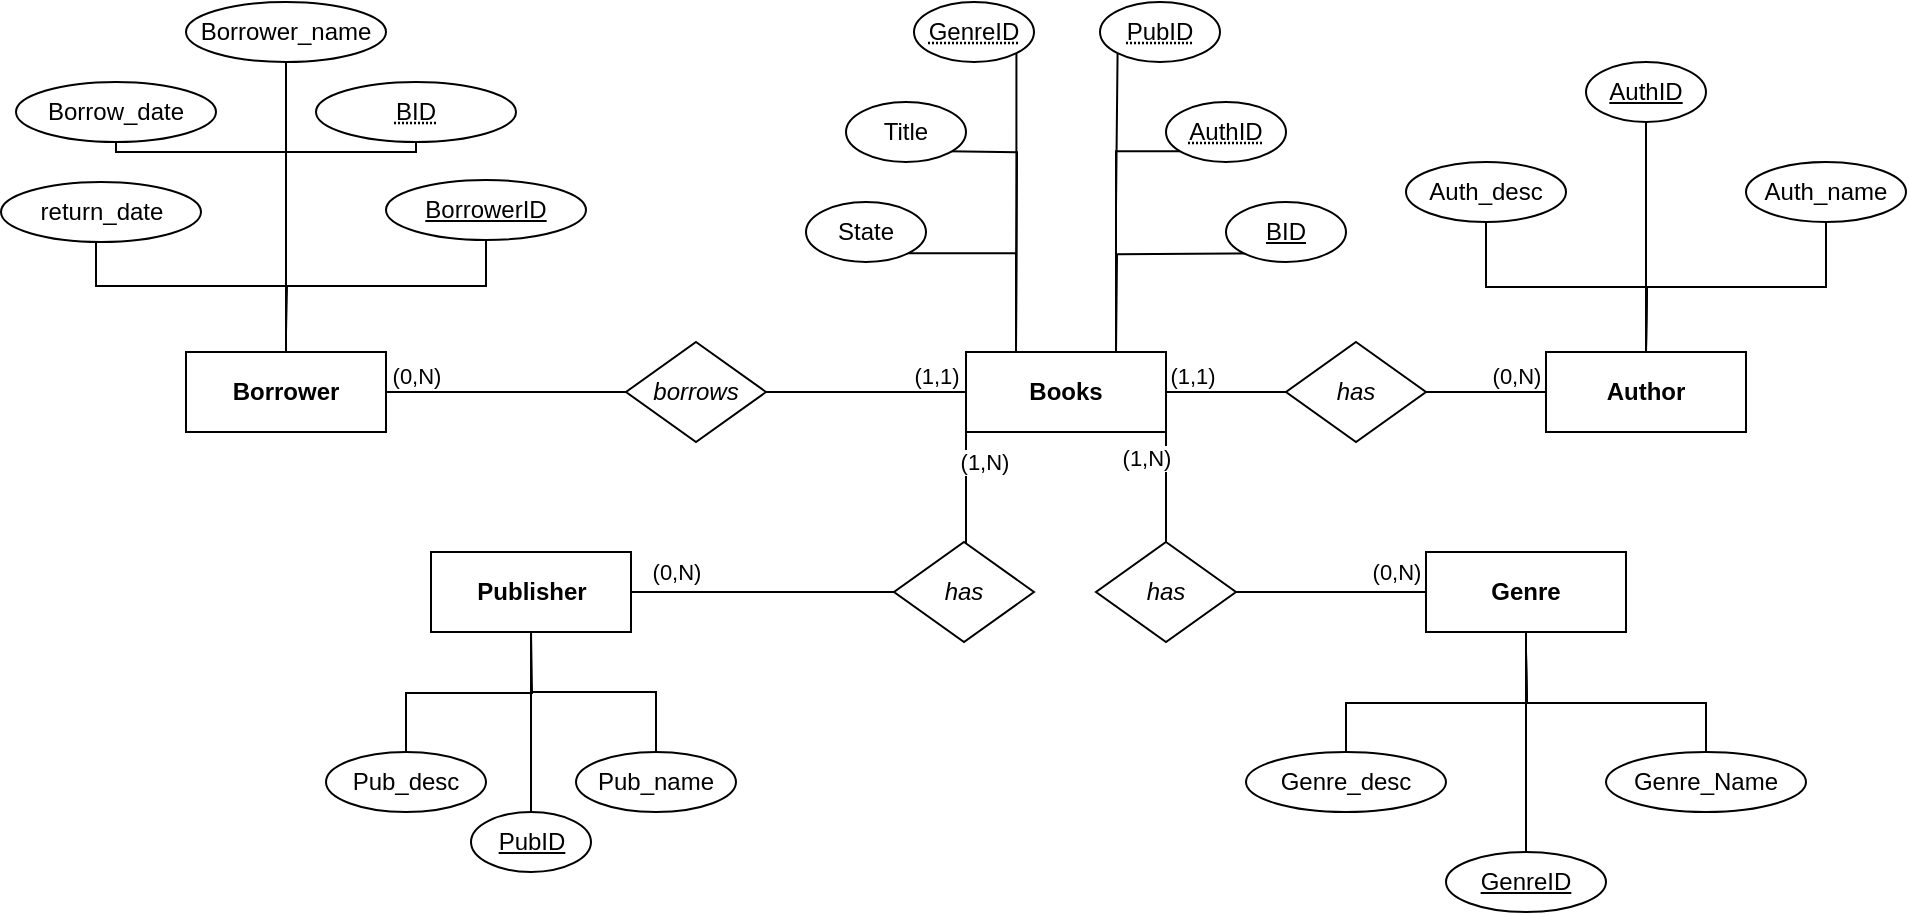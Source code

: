 <mxfile version="27.0.5">
  <diagram name="Library ER Diagram" id="0">
    <mxGraphModel dx="1050" dy="616" grid="1" gridSize="10" guides="1" tooltips="1" connect="1" arrows="1" fold="1" page="1" pageScale="1" pageWidth="827" pageHeight="1169" math="0" shadow="0">
      <root>
        <mxCell id="0" />
        <mxCell id="1" parent="0" />
        <mxCell id="bm0JVvK6EpvN9nNjKhsv-59" style="edgeStyle=orthogonalEdgeStyle;shape=connector;rounded=0;orthogonalLoop=1;jettySize=auto;html=1;exitX=1;exitY=0.5;exitDx=0;exitDy=0;entryX=0;entryY=0.5;entryDx=0;entryDy=0;strokeColor=default;align=center;verticalAlign=middle;fontFamily=Helvetica;fontSize=11;fontColor=default;labelBackgroundColor=default;startFill=0;endArrow=none;" parent="1" source="2" target="bm0JVvK6EpvN9nNjKhsv-27" edge="1">
          <mxGeometry relative="1" as="geometry" />
        </mxCell>
        <mxCell id="2" value="&lt;b&gt;Borrower&lt;/b&gt;" style="shape=rectangle;whiteSpace=wrap;html=1;" parent="1" vertex="1">
          <mxGeometry x="210" y="210" width="100" height="40" as="geometry" />
        </mxCell>
        <mxCell id="bm0JVvK6EpvN9nNjKhsv-40" style="edgeStyle=orthogonalEdgeStyle;shape=connector;rounded=0;orthogonalLoop=1;jettySize=auto;html=1;exitX=0.5;exitY=1;exitDx=0;exitDy=0;strokeColor=default;align=center;verticalAlign=middle;fontFamily=Helvetica;fontSize=11;fontColor=default;labelBackgroundColor=default;startFill=0;endArrow=none;" parent="1" source="3" edge="1">
          <mxGeometry relative="1" as="geometry">
            <mxPoint x="260" y="200" as="targetPoint" />
          </mxGeometry>
        </mxCell>
        <mxCell id="3" value="&lt;u&gt;BorrowerID&lt;/u&gt;" style="ellipse;whiteSpace=wrap;html=1;" parent="1" vertex="1">
          <mxGeometry x="310" y="124" width="100" height="30" as="geometry" />
        </mxCell>
        <mxCell id="bm0JVvK6EpvN9nNjKhsv-38" style="edgeStyle=orthogonalEdgeStyle;rounded=0;orthogonalLoop=1;jettySize=auto;html=1;exitDx=0;exitDy=0;endArrow=none;startFill=0;" parent="1" source="4" target="2" edge="1">
          <mxGeometry relative="1" as="geometry" />
        </mxCell>
        <mxCell id="4" value="Borrower_name" style="ellipse;whiteSpace=wrap;html=1;" parent="1" vertex="1">
          <mxGeometry x="210" y="35" width="100" height="30" as="geometry" />
        </mxCell>
        <mxCell id="bm0JVvK6EpvN9nNjKhsv-41" style="edgeStyle=orthogonalEdgeStyle;shape=connector;rounded=0;orthogonalLoop=1;jettySize=auto;html=1;exitX=0.5;exitY=1;exitDx=0;exitDy=0;strokeColor=default;align=center;verticalAlign=middle;fontFamily=Helvetica;fontSize=11;fontColor=default;labelBackgroundColor=default;startFill=0;endArrow=none;" parent="1" source="5" target="2" edge="1">
          <mxGeometry relative="1" as="geometry">
            <Array as="points">
              <mxPoint x="175" y="110" />
              <mxPoint x="260" y="110" />
            </Array>
          </mxGeometry>
        </mxCell>
        <mxCell id="5" value="Borrow_date" style="ellipse;whiteSpace=wrap;html=1;" parent="1" vertex="1">
          <mxGeometry x="125" y="75" width="100" height="30" as="geometry" />
        </mxCell>
        <mxCell id="bm0JVvK6EpvN9nNjKhsv-42" style="edgeStyle=orthogonalEdgeStyle;shape=connector;rounded=0;orthogonalLoop=1;jettySize=auto;html=1;exitX=0.5;exitY=1;exitDx=0;exitDy=0;strokeColor=default;align=center;verticalAlign=middle;fontFamily=Helvetica;fontSize=11;fontColor=default;labelBackgroundColor=default;startFill=0;endArrow=none;" parent="1" edge="1">
          <mxGeometry relative="1" as="geometry">
            <mxPoint x="165" y="152" as="sourcePoint" />
            <mxPoint x="260" y="207" as="targetPoint" />
            <Array as="points">
              <mxPoint x="165" y="177" />
              <mxPoint x="260" y="177" />
            </Array>
          </mxGeometry>
        </mxCell>
        <mxCell id="6" value="return_date" style="ellipse;whiteSpace=wrap;html=1;" parent="1" vertex="1">
          <mxGeometry x="117.5" y="125" width="100" height="30" as="geometry" />
        </mxCell>
        <mxCell id="bm0JVvK6EpvN9nNjKhsv-43" style="edgeStyle=orthogonalEdgeStyle;shape=connector;rounded=0;orthogonalLoop=1;jettySize=auto;html=1;exitX=0.75;exitY=0;exitDx=0;exitDy=0;entryX=0;entryY=1;entryDx=0;entryDy=0;strokeColor=default;align=center;verticalAlign=middle;fontFamily=Helvetica;fontSize=11;fontColor=default;labelBackgroundColor=default;startFill=0;endArrow=none;" parent="1" source="7" target="13" edge="1">
          <mxGeometry relative="1" as="geometry" />
        </mxCell>
        <mxCell id="bm0JVvK6EpvN9nNjKhsv-61" style="edgeStyle=orthogonalEdgeStyle;shape=connector;rounded=0;orthogonalLoop=1;jettySize=auto;html=1;exitX=1;exitY=0.5;exitDx=0;exitDy=0;entryX=0;entryY=0.5;entryDx=0;entryDy=0;strokeColor=default;align=center;verticalAlign=middle;fontFamily=Helvetica;fontSize=11;fontColor=default;labelBackgroundColor=default;startFill=0;endArrow=none;" parent="1" source="7" target="bm0JVvK6EpvN9nNjKhsv-28" edge="1">
          <mxGeometry relative="1" as="geometry" />
        </mxCell>
        <mxCell id="bm0JVvK6EpvN9nNjKhsv-64" style="edgeStyle=orthogonalEdgeStyle;shape=connector;rounded=0;orthogonalLoop=1;jettySize=auto;html=1;exitX=1;exitY=1;exitDx=0;exitDy=0;strokeColor=default;align=center;verticalAlign=middle;fontFamily=Helvetica;fontSize=11;fontColor=default;labelBackgroundColor=default;startFill=0;endArrow=none;" parent="1" source="7" target="bm0JVvK6EpvN9nNjKhsv-30" edge="1">
          <mxGeometry relative="1" as="geometry" />
        </mxCell>
        <mxCell id="bm0JVvK6EpvN9nNjKhsv-69" style="edgeStyle=orthogonalEdgeStyle;shape=connector;rounded=0;orthogonalLoop=1;jettySize=auto;html=1;exitX=0;exitY=1;exitDx=0;exitDy=0;entryX=0.498;entryY=0.06;entryDx=0;entryDy=0;strokeColor=default;align=center;verticalAlign=middle;fontFamily=Helvetica;fontSize=11;fontColor=default;labelBackgroundColor=default;startFill=0;endArrow=none;entryPerimeter=0;" parent="1" source="7" target="bm0JVvK6EpvN9nNjKhsv-68" edge="1">
          <mxGeometry relative="1" as="geometry">
            <Array as="points">
              <mxPoint x="600" y="308" />
            </Array>
          </mxGeometry>
        </mxCell>
        <mxCell id="7" value="&lt;b&gt;Books&lt;/b&gt;" style="shape=rectangle;whiteSpace=wrap;html=1;" parent="1" vertex="1">
          <mxGeometry x="600" y="210" width="100" height="40" as="geometry" />
        </mxCell>
        <mxCell id="bm0JVvK6EpvN9nNjKhsv-46" style="edgeStyle=orthogonalEdgeStyle;shape=connector;rounded=0;orthogonalLoop=1;jettySize=auto;html=1;exitX=0;exitY=1;exitDx=0;exitDy=0;strokeColor=default;align=center;verticalAlign=middle;fontFamily=Helvetica;fontSize=11;fontColor=default;labelBackgroundColor=default;startFill=0;endArrow=none;" parent="1" edge="1">
          <mxGeometry relative="1" as="geometry">
            <mxPoint x="763.787" y="160.607" as="sourcePoint" />
            <mxPoint x="675" y="210" as="targetPoint" />
          </mxGeometry>
        </mxCell>
        <mxCell id="8" value="&lt;u&gt;BID&lt;/u&gt;" style="ellipse;whiteSpace=wrap;html=1;" parent="1" vertex="1">
          <mxGeometry x="730" y="135" width="60" height="30" as="geometry" />
        </mxCell>
        <mxCell id="bm0JVvK6EpvN9nNjKhsv-48" style="edgeStyle=orthogonalEdgeStyle;shape=connector;rounded=0;orthogonalLoop=1;jettySize=auto;html=1;exitX=1;exitY=1;exitDx=0;exitDy=0;entryX=0.25;entryY=0;entryDx=0;entryDy=0;strokeColor=default;align=center;verticalAlign=middle;fontFamily=Helvetica;fontSize=11;fontColor=default;labelBackgroundColor=default;startFill=0;endArrow=none;" parent="1" edge="1">
          <mxGeometry relative="1" as="geometry">
            <mxPoint x="591.213" y="109.607" as="sourcePoint" />
            <mxPoint x="625" y="209" as="targetPoint" />
          </mxGeometry>
        </mxCell>
        <mxCell id="9" value="Title" style="ellipse;whiteSpace=wrap;html=1;" parent="1" vertex="1">
          <mxGeometry x="540" y="85" width="60" height="30" as="geometry" />
        </mxCell>
        <mxCell id="bm0JVvK6EpvN9nNjKhsv-49" style="edgeStyle=orthogonalEdgeStyle;shape=connector;rounded=0;orthogonalLoop=1;jettySize=auto;html=1;exitX=1;exitY=1;exitDx=0;exitDy=0;entryX=0.25;entryY=0;entryDx=0;entryDy=0;strokeColor=default;align=center;verticalAlign=middle;fontFamily=Helvetica;fontSize=11;fontColor=default;labelBackgroundColor=default;startFill=0;endArrow=none;" parent="1" source="10" target="7" edge="1">
          <mxGeometry relative="1" as="geometry" />
        </mxCell>
        <mxCell id="10" value="State" style="ellipse;whiteSpace=wrap;html=1;" parent="1" vertex="1">
          <mxGeometry x="520" y="135" width="60" height="30" as="geometry" />
        </mxCell>
        <mxCell id="bm0JVvK6EpvN9nNjKhsv-47" style="edgeStyle=orthogonalEdgeStyle;shape=connector;rounded=0;orthogonalLoop=1;jettySize=auto;html=1;exitX=1;exitY=1;exitDx=0;exitDy=0;entryX=0.25;entryY=0;entryDx=0;entryDy=0;strokeColor=default;align=center;verticalAlign=middle;fontFamily=Helvetica;fontSize=11;fontColor=default;labelBackgroundColor=default;startFill=0;endArrow=none;" parent="1" source="11" target="7" edge="1">
          <mxGeometry relative="1" as="geometry" />
        </mxCell>
        <mxCell id="11" value="&lt;u style=&quot;text-decoration-style: dotted;&quot;&gt;GenreID&lt;/u&gt;" style="ellipse;whiteSpace=wrap;html=1;" parent="1" vertex="1">
          <mxGeometry x="574" y="35" width="60" height="30" as="geometry" />
        </mxCell>
        <mxCell id="bm0JVvK6EpvN9nNjKhsv-45" style="edgeStyle=orthogonalEdgeStyle;shape=connector;rounded=0;orthogonalLoop=1;jettySize=auto;html=1;exitX=0;exitY=1;exitDx=0;exitDy=0;entryX=0.75;entryY=0;entryDx=0;entryDy=0;strokeColor=default;align=center;verticalAlign=middle;fontFamily=Helvetica;fontSize=11;fontColor=default;labelBackgroundColor=default;startFill=0;endArrow=none;" parent="1" edge="1">
          <mxGeometry relative="1" as="geometry">
            <mxPoint x="708.787" y="109.607" as="sourcePoint" />
            <mxPoint x="675" y="209" as="targetPoint" />
            <Array as="points">
              <mxPoint x="675" y="110" />
            </Array>
          </mxGeometry>
        </mxCell>
        <mxCell id="12" value="&lt;u style=&quot;text-decoration-style: dotted;&quot;&gt;AuthID&lt;/u&gt;" style="ellipse;whiteSpace=wrap;html=1;" parent="1" vertex="1">
          <mxGeometry x="700" y="85" width="60" height="30" as="geometry" />
        </mxCell>
        <mxCell id="13" value="&lt;u style=&quot;text-decoration-style: dotted;&quot;&gt;PubID&lt;/u&gt;" style="ellipse;whiteSpace=wrap;html=1;" parent="1" vertex="1">
          <mxGeometry x="667" y="35" width="60" height="30" as="geometry" />
        </mxCell>
        <mxCell id="14" value="&lt;b&gt;Author&lt;/b&gt;" style="shape=rectangle;whiteSpace=wrap;html=1;" parent="1" vertex="1">
          <mxGeometry x="890" y="210" width="100" height="40" as="geometry" />
        </mxCell>
        <mxCell id="bm0JVvK6EpvN9nNjKhsv-50" style="edgeStyle=orthogonalEdgeStyle;shape=connector;rounded=0;orthogonalLoop=1;jettySize=auto;html=1;exitX=0.5;exitY=1;exitDx=0;exitDy=0;strokeColor=default;align=center;verticalAlign=middle;fontFamily=Helvetica;fontSize=11;fontColor=default;labelBackgroundColor=default;startFill=0;endArrow=none;" parent="1" source="15" target="14" edge="1">
          <mxGeometry relative="1" as="geometry" />
        </mxCell>
        <mxCell id="15" value="&lt;u&gt;AuthID&lt;/u&gt;" style="ellipse;whiteSpace=wrap;html=1;" parent="1" vertex="1">
          <mxGeometry x="910" y="65" width="60" height="30" as="geometry" />
        </mxCell>
        <mxCell id="bm0JVvK6EpvN9nNjKhsv-51" style="edgeStyle=orthogonalEdgeStyle;shape=connector;rounded=0;orthogonalLoop=1;jettySize=auto;html=1;exitX=0.5;exitY=1;exitDx=0;exitDy=0;strokeColor=default;align=center;verticalAlign=middle;fontFamily=Helvetica;fontSize=11;fontColor=default;labelBackgroundColor=default;startFill=0;endArrow=none;" parent="1" source="16" edge="1">
          <mxGeometry relative="1" as="geometry">
            <mxPoint x="940" y="210" as="targetPoint" />
          </mxGeometry>
        </mxCell>
        <mxCell id="16" value="Auth_name" style="ellipse;whiteSpace=wrap;html=1;" parent="1" vertex="1">
          <mxGeometry x="990" y="115" width="80" height="30" as="geometry" />
        </mxCell>
        <mxCell id="bm0JVvK6EpvN9nNjKhsv-52" style="edgeStyle=orthogonalEdgeStyle;shape=connector;rounded=0;orthogonalLoop=1;jettySize=auto;html=1;exitX=0.5;exitY=1;exitDx=0;exitDy=0;strokeColor=default;align=center;verticalAlign=middle;fontFamily=Helvetica;fontSize=11;fontColor=default;labelBackgroundColor=default;startFill=0;endArrow=none;" parent="1" source="17" edge="1">
          <mxGeometry relative="1" as="geometry">
            <mxPoint x="940" y="210" as="targetPoint" />
          </mxGeometry>
        </mxCell>
        <mxCell id="17" value="Auth_desc" style="ellipse;whiteSpace=wrap;html=1;" parent="1" vertex="1">
          <mxGeometry x="820" y="115" width="80" height="30" as="geometry" />
        </mxCell>
        <mxCell id="bm0JVvK6EpvN9nNjKhsv-53" style="edgeStyle=orthogonalEdgeStyle;shape=connector;rounded=0;orthogonalLoop=1;jettySize=auto;html=1;exitX=0.5;exitY=1;exitDx=0;exitDy=0;strokeColor=default;align=center;verticalAlign=middle;fontFamily=Helvetica;fontSize=11;fontColor=default;labelBackgroundColor=default;startFill=0;endArrow=none;" parent="1" source="18" target="19" edge="1">
          <mxGeometry relative="1" as="geometry" />
        </mxCell>
        <mxCell id="18" value="&lt;b&gt;Genre&lt;/b&gt;" style="shape=rectangle;whiteSpace=wrap;html=1;" parent="1" vertex="1">
          <mxGeometry x="830" y="310" width="100" height="40" as="geometry" />
        </mxCell>
        <mxCell id="19" value="&lt;u&gt;GenreID&lt;/u&gt;" style="ellipse;whiteSpace=wrap;html=1;" parent="1" vertex="1">
          <mxGeometry x="840" y="460" width="80" height="30" as="geometry" />
        </mxCell>
        <mxCell id="bm0JVvK6EpvN9nNjKhsv-54" style="edgeStyle=orthogonalEdgeStyle;shape=connector;rounded=0;orthogonalLoop=1;jettySize=auto;html=1;exitX=0.5;exitY=0;exitDx=0;exitDy=0;strokeColor=default;align=center;verticalAlign=middle;fontFamily=Helvetica;fontSize=11;fontColor=default;labelBackgroundColor=default;startFill=0;endArrow=none;" parent="1" source="20" edge="1">
          <mxGeometry relative="1" as="geometry">
            <mxPoint x="880" y="360" as="targetPoint" />
          </mxGeometry>
        </mxCell>
        <mxCell id="20" value="Genre_Name" style="ellipse;whiteSpace=wrap;html=1;" parent="1" vertex="1">
          <mxGeometry x="920" y="410" width="100" height="30" as="geometry" />
        </mxCell>
        <mxCell id="bm0JVvK6EpvN9nNjKhsv-55" style="edgeStyle=orthogonalEdgeStyle;shape=connector;rounded=0;orthogonalLoop=1;jettySize=auto;html=1;exitX=0.5;exitY=0;exitDx=0;exitDy=0;strokeColor=default;align=center;verticalAlign=middle;fontFamily=Helvetica;fontSize=11;fontColor=default;labelBackgroundColor=default;startFill=0;endArrow=none;" parent="1" source="21" edge="1">
          <mxGeometry relative="1" as="geometry">
            <mxPoint x="880" y="360" as="targetPoint" />
          </mxGeometry>
        </mxCell>
        <mxCell id="21" value="Genre_desc" style="ellipse;whiteSpace=wrap;html=1;" parent="1" vertex="1">
          <mxGeometry x="740" y="410" width="100" height="30" as="geometry" />
        </mxCell>
        <mxCell id="22" value="&lt;b&gt;Publisher&lt;/b&gt;" style="shape=rectangle;whiteSpace=wrap;html=1;" parent="1" vertex="1">
          <mxGeometry x="332.5" y="310" width="100" height="40" as="geometry" />
        </mxCell>
        <mxCell id="bm0JVvK6EpvN9nNjKhsv-56" style="edgeStyle=orthogonalEdgeStyle;shape=connector;rounded=0;orthogonalLoop=1;jettySize=auto;html=1;exitX=0.5;exitY=0;exitDx=0;exitDy=0;entryX=0.5;entryY=1;entryDx=0;entryDy=0;strokeColor=default;align=center;verticalAlign=middle;fontFamily=Helvetica;fontSize=11;fontColor=default;labelBackgroundColor=default;startFill=0;endArrow=none;" parent="1" source="23" target="22" edge="1">
          <mxGeometry relative="1" as="geometry" />
        </mxCell>
        <mxCell id="23" value="&lt;u&gt;PubID&lt;/u&gt;" style="ellipse;whiteSpace=wrap;html=1;" parent="1" vertex="1">
          <mxGeometry x="352.5" y="440" width="60" height="30" as="geometry" />
        </mxCell>
        <mxCell id="bm0JVvK6EpvN9nNjKhsv-57" style="edgeStyle=orthogonalEdgeStyle;shape=connector;rounded=0;orthogonalLoop=1;jettySize=auto;html=1;exitX=0.5;exitY=0;exitDx=0;exitDy=0;entryX=0.5;entryY=1;entryDx=0;entryDy=0;strokeColor=default;align=center;verticalAlign=middle;fontFamily=Helvetica;fontSize=11;fontColor=default;labelBackgroundColor=default;startFill=0;endArrow=none;" parent="1" source="24" target="22" edge="1">
          <mxGeometry relative="1" as="geometry" />
        </mxCell>
        <mxCell id="24" value="Pub_name" style="ellipse;whiteSpace=wrap;html=1;" parent="1" vertex="1">
          <mxGeometry x="405" y="410" width="80" height="30" as="geometry" />
        </mxCell>
        <mxCell id="bm0JVvK6EpvN9nNjKhsv-58" style="edgeStyle=orthogonalEdgeStyle;shape=connector;rounded=0;orthogonalLoop=1;jettySize=auto;html=1;exitX=0.5;exitY=0;exitDx=0;exitDy=0;strokeColor=default;align=center;verticalAlign=middle;fontFamily=Helvetica;fontSize=11;fontColor=default;labelBackgroundColor=default;startFill=0;endArrow=none;" parent="1" source="25" edge="1">
          <mxGeometry relative="1" as="geometry">
            <mxPoint x="382.5" y="350" as="targetPoint" />
          </mxGeometry>
        </mxCell>
        <mxCell id="25" value="Pub_desc" style="ellipse;whiteSpace=wrap;html=1;" parent="1" vertex="1">
          <mxGeometry x="280" y="410" width="80" height="30" as="geometry" />
        </mxCell>
        <mxCell id="bm0JVvK6EpvN9nNjKhsv-39" style="edgeStyle=orthogonalEdgeStyle;rounded=0;orthogonalLoop=1;jettySize=auto;html=1;exitX=0.5;exitY=1;exitDx=0;exitDy=0;endArrow=none;startFill=0;" parent="1" source="bm0JVvK6EpvN9nNjKhsv-26" target="2" edge="1">
          <mxGeometry relative="1" as="geometry">
            <Array as="points">
              <mxPoint x="325" y="110" />
              <mxPoint x="260" y="110" />
            </Array>
          </mxGeometry>
        </mxCell>
        <mxCell id="bm0JVvK6EpvN9nNjKhsv-26" value="&lt;u style=&quot;text-decoration-style: dotted;&quot;&gt;BID&lt;/u&gt;" style="ellipse;whiteSpace=wrap;html=1;" parent="1" vertex="1">
          <mxGeometry x="275" y="75" width="100" height="30" as="geometry" />
        </mxCell>
        <mxCell id="bm0JVvK6EpvN9nNjKhsv-60" style="edgeStyle=orthogonalEdgeStyle;shape=connector;rounded=0;orthogonalLoop=1;jettySize=auto;html=1;exitX=1;exitY=0.5;exitDx=0;exitDy=0;entryX=0;entryY=0.5;entryDx=0;entryDy=0;strokeColor=default;align=center;verticalAlign=middle;fontFamily=Helvetica;fontSize=11;fontColor=default;labelBackgroundColor=default;startFill=0;endArrow=none;" parent="1" source="bm0JVvK6EpvN9nNjKhsv-27" target="7" edge="1">
          <mxGeometry relative="1" as="geometry" />
        </mxCell>
        <mxCell id="bm0JVvK6EpvN9nNjKhsv-27" value="&lt;i&gt;borrows&lt;/i&gt;" style="rhombus;whiteSpace=wrap;html=1;" parent="1" vertex="1">
          <mxGeometry x="430" y="205" width="70" height="50" as="geometry" />
        </mxCell>
        <mxCell id="bm0JVvK6EpvN9nNjKhsv-62" style="edgeStyle=orthogonalEdgeStyle;shape=connector;rounded=0;orthogonalLoop=1;jettySize=auto;html=1;exitX=1;exitY=0.5;exitDx=0;exitDy=0;entryX=0;entryY=0.5;entryDx=0;entryDy=0;strokeColor=default;align=center;verticalAlign=middle;fontFamily=Helvetica;fontSize=11;fontColor=default;labelBackgroundColor=default;startFill=0;endArrow=none;" parent="1" source="bm0JVvK6EpvN9nNjKhsv-28" target="14" edge="1">
          <mxGeometry relative="1" as="geometry" />
        </mxCell>
        <mxCell id="bm0JVvK6EpvN9nNjKhsv-28" value="&lt;i&gt;has&lt;/i&gt;" style="rhombus;whiteSpace=wrap;html=1;" parent="1" vertex="1">
          <mxGeometry x="760" y="205" width="70" height="50" as="geometry" />
        </mxCell>
        <mxCell id="bm0JVvK6EpvN9nNjKhsv-66" style="edgeStyle=orthogonalEdgeStyle;shape=connector;rounded=0;orthogonalLoop=1;jettySize=auto;html=1;exitX=0;exitY=0.5;exitDx=0;exitDy=0;entryX=1;entryY=0.5;entryDx=0;entryDy=0;strokeColor=default;align=center;verticalAlign=middle;fontFamily=Helvetica;fontSize=11;fontColor=default;labelBackgroundColor=default;startFill=0;endArrow=none;" parent="1" source="bm0JVvK6EpvN9nNjKhsv-68" target="22" edge="1">
          <mxGeometry relative="1" as="geometry" />
        </mxCell>
        <mxCell id="bm0JVvK6EpvN9nNjKhsv-65" style="edgeStyle=orthogonalEdgeStyle;shape=connector;rounded=0;orthogonalLoop=1;jettySize=auto;html=1;exitX=1;exitY=0.5;exitDx=0;exitDy=0;entryX=0;entryY=0.5;entryDx=0;entryDy=0;strokeColor=default;align=center;verticalAlign=middle;fontFamily=Helvetica;fontSize=11;fontColor=default;labelBackgroundColor=default;startFill=0;endArrow=none;" parent="1" source="bm0JVvK6EpvN9nNjKhsv-30" target="18" edge="1">
          <mxGeometry relative="1" as="geometry" />
        </mxCell>
        <mxCell id="bm0JVvK6EpvN9nNjKhsv-30" value="&lt;i&gt;has&lt;/i&gt;" style="rhombus;whiteSpace=wrap;html=1;" parent="1" vertex="1">
          <mxGeometry x="665" y="305" width="70" height="50" as="geometry" />
        </mxCell>
        <mxCell id="bm0JVvK6EpvN9nNjKhsv-68" value="&lt;i&gt;has&lt;/i&gt;" style="rhombus;whiteSpace=wrap;html=1;" parent="1" vertex="1">
          <mxGeometry x="564" y="305" width="70" height="50" as="geometry" />
        </mxCell>
        <mxCell id="bm0JVvK6EpvN9nNjKhsv-132" value="(0,N)" style="text;html=1;align=center;verticalAlign=middle;resizable=0;points=[];autosize=1;strokeColor=none;fillColor=none;fontFamily=Helvetica;fontSize=11;fontColor=default;labelBackgroundColor=default;" parent="1" vertex="1">
          <mxGeometry x="300" y="207" width="50" height="30" as="geometry" />
        </mxCell>
        <mxCell id="bm0JVvK6EpvN9nNjKhsv-133" value="(1,1)" style="text;html=1;align=center;verticalAlign=middle;resizable=0;points=[];autosize=1;strokeColor=none;fillColor=none;fontFamily=Helvetica;fontSize=11;fontColor=default;labelBackgroundColor=default;" parent="1" vertex="1">
          <mxGeometry x="560" y="207" width="50" height="30" as="geometry" />
        </mxCell>
        <mxCell id="bm0JVvK6EpvN9nNjKhsv-136" value="(1,N)" style="text;html=1;align=center;verticalAlign=middle;resizable=0;points=[];autosize=1;strokeColor=none;fillColor=none;fontFamily=Helvetica;fontSize=11;fontColor=default;labelBackgroundColor=default;" parent="1" vertex="1">
          <mxGeometry x="584" y="250" width="50" height="30" as="geometry" />
        </mxCell>
        <mxCell id="bm0JVvK6EpvN9nNjKhsv-137" value="(1,N)" style="text;html=1;align=center;verticalAlign=middle;resizable=0;points=[];autosize=1;strokeColor=none;fillColor=none;fontFamily=Helvetica;fontSize=11;fontColor=default;labelBackgroundColor=default;" parent="1" vertex="1">
          <mxGeometry x="665" y="248" width="50" height="30" as="geometry" />
        </mxCell>
        <mxCell id="bm0JVvK6EpvN9nNjKhsv-138" value="(0,N)" style="text;html=1;align=center;verticalAlign=middle;resizable=0;points=[];autosize=1;strokeColor=none;fillColor=none;fontFamily=Helvetica;fontSize=11;fontColor=default;labelBackgroundColor=default;" parent="1" vertex="1">
          <mxGeometry x="430" y="305" width="50" height="30" as="geometry" />
        </mxCell>
        <mxCell id="bm0JVvK6EpvN9nNjKhsv-139" value="(0,N)" style="text;html=1;align=center;verticalAlign=middle;resizable=0;points=[];autosize=1;strokeColor=none;fillColor=none;fontFamily=Helvetica;fontSize=11;fontColor=default;labelBackgroundColor=default;" parent="1" vertex="1">
          <mxGeometry x="790" y="305" width="50" height="30" as="geometry" />
        </mxCell>
        <mxCell id="bm0JVvK6EpvN9nNjKhsv-140" value="(1,1)" style="text;html=1;align=center;verticalAlign=middle;resizable=0;points=[];autosize=1;strokeColor=none;fillColor=none;fontFamily=Helvetica;fontSize=11;fontColor=default;labelBackgroundColor=default;" parent="1" vertex="1">
          <mxGeometry x="688" y="207" width="50" height="30" as="geometry" />
        </mxCell>
        <mxCell id="bm0JVvK6EpvN9nNjKhsv-141" value="(0,N)" style="text;html=1;align=center;verticalAlign=middle;resizable=0;points=[];autosize=1;strokeColor=none;fillColor=none;fontFamily=Helvetica;fontSize=11;fontColor=default;labelBackgroundColor=default;" parent="1" vertex="1">
          <mxGeometry x="850" y="207" width="50" height="30" as="geometry" />
        </mxCell>
      </root>
    </mxGraphModel>
  </diagram>
</mxfile>
